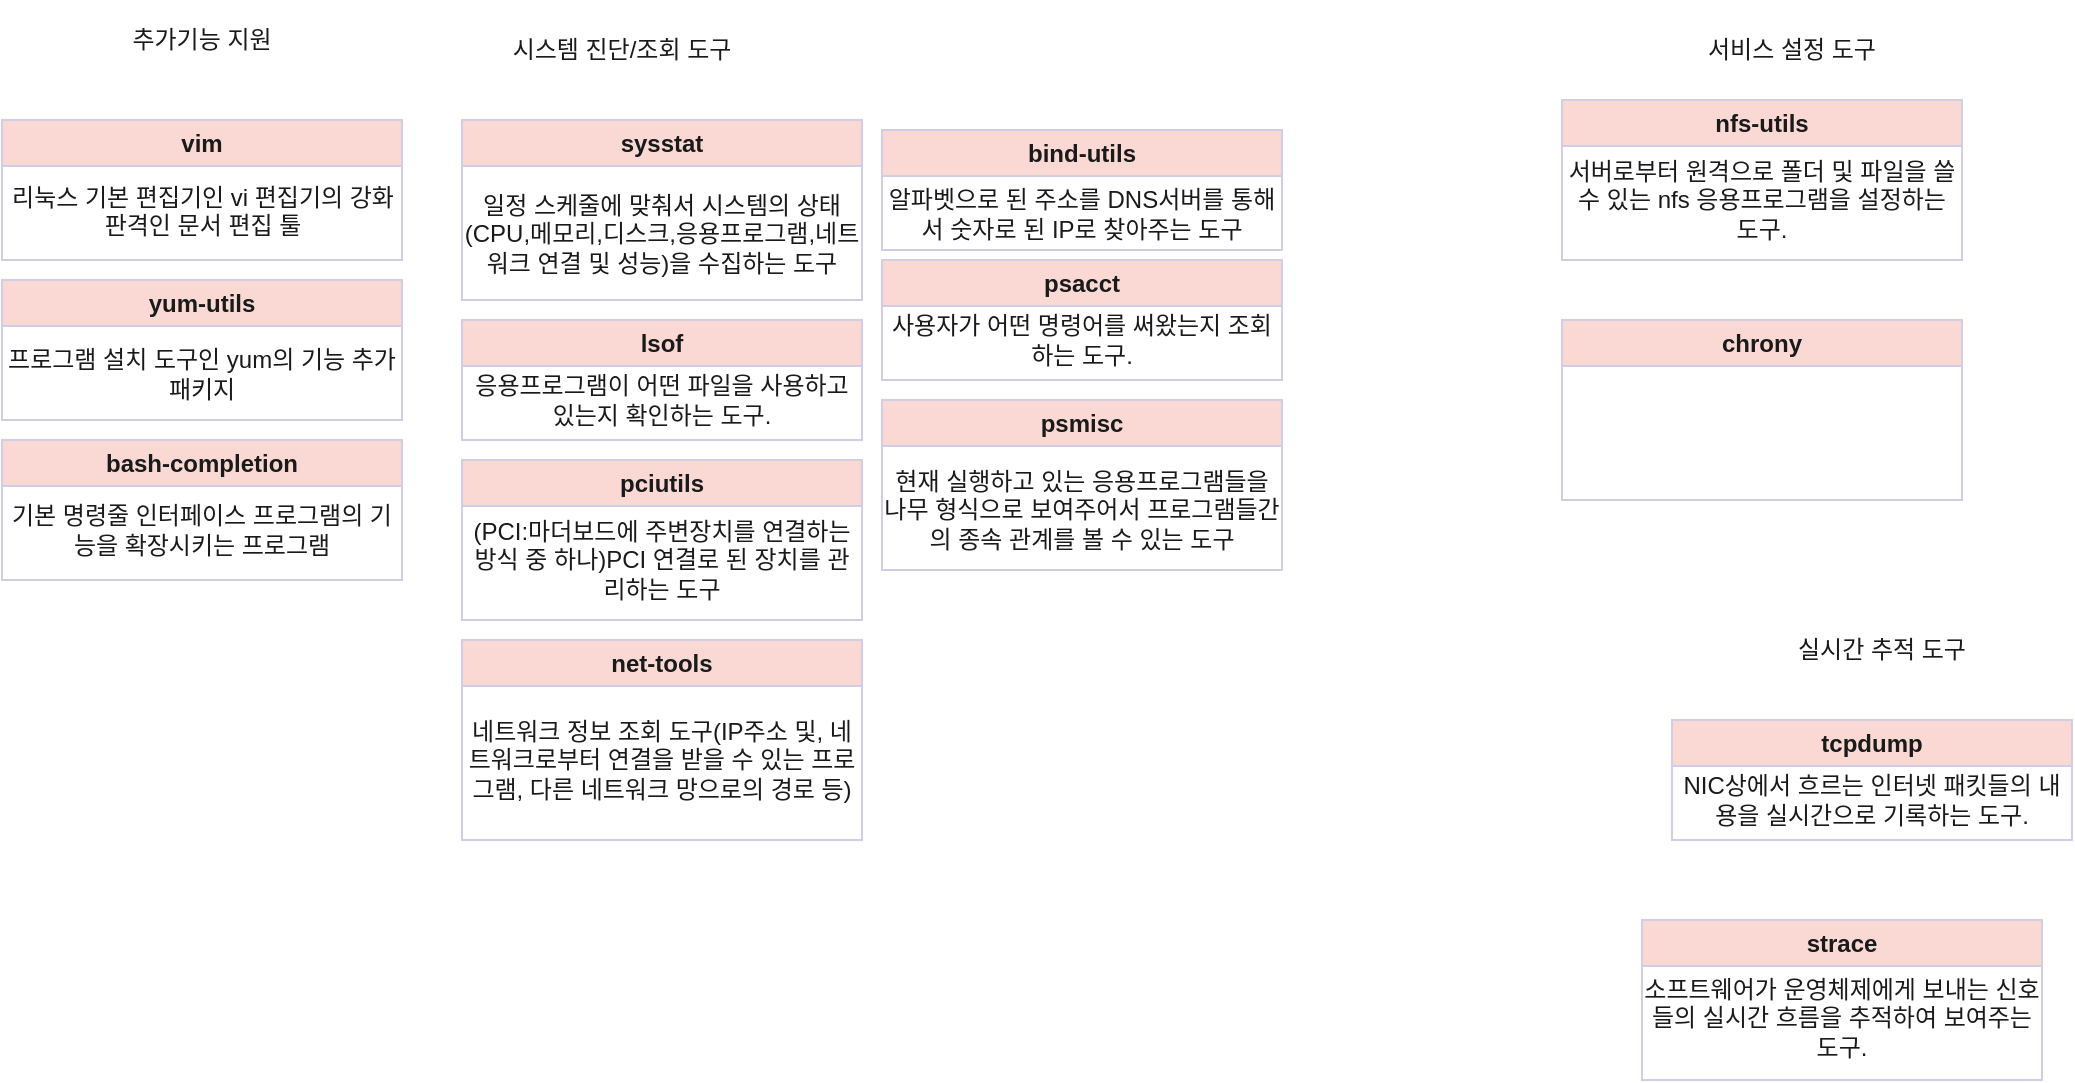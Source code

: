 <mxfile version="20.8.21" type="github">
  <diagram name="페이지-1" id="qAXT69G6eZdml_QpsJ1J">
    <mxGraphModel dx="1104" dy="545" grid="1" gridSize="10" guides="1" tooltips="1" connect="1" arrows="1" fold="1" page="1" pageScale="1" pageWidth="1169" pageHeight="827" math="0" shadow="0">
      <root>
        <mxCell id="0" />
        <mxCell id="1" parent="0" />
        <mxCell id="138x4V-RQ_fm05UkUeAB-1" value="vim" style="swimlane;whiteSpace=wrap;html=1;rounded=0;labelBackgroundColor=none;fillColor=#FAD9D5;strokeColor=#D0CEE2;fontColor=#1A1A1A;" vertex="1" parent="1">
          <mxGeometry x="10" y="70" width="200" height="70" as="geometry" />
        </mxCell>
        <mxCell id="138x4V-RQ_fm05UkUeAB-3" value="리눅스 기본 편집기인 vi 편집기의 강화판격인 문서 편집 툴" style="text;html=1;strokeColor=none;fillColor=none;align=center;verticalAlign=top;whiteSpace=wrap;rounded=0;labelBackgroundColor=none;fontColor=#1A1A1A;" vertex="1" parent="138x4V-RQ_fm05UkUeAB-1">
          <mxGeometry x="3" y="25" width="195" height="40" as="geometry" />
        </mxCell>
        <mxCell id="138x4V-RQ_fm05UkUeAB-4" value="bash-completion" style="swimlane;whiteSpace=wrap;html=1;rounded=0;labelBackgroundColor=none;fillColor=#FAD9D5;strokeColor=#D0CEE2;fontColor=#1A1A1A;" vertex="1" parent="1">
          <mxGeometry x="10" y="230" width="200" height="70" as="geometry" />
        </mxCell>
        <mxCell id="138x4V-RQ_fm05UkUeAB-6" value="기본 명령줄 인터페이스 프로그램의 기능을 확장시키는 프로그램" style="text;html=1;strokeColor=none;fillColor=none;align=center;verticalAlign=middle;whiteSpace=wrap;rounded=0;labelBackgroundColor=none;fontColor=#1A1A1A;" vertex="1" parent="138x4V-RQ_fm05UkUeAB-4">
          <mxGeometry y="30" width="200" height="30" as="geometry" />
        </mxCell>
        <mxCell id="138x4V-RQ_fm05UkUeAB-10" value="sysstat" style="swimlane;whiteSpace=wrap;html=1;labelBackgroundColor=none;fillColor=#FAD9D5;strokeColor=#D0CEE2;fontColor=#1A1A1A;" vertex="1" parent="1">
          <mxGeometry x="240" y="70" width="200" height="90" as="geometry" />
        </mxCell>
        <mxCell id="138x4V-RQ_fm05UkUeAB-28" value="일정 스케줄에 맞춰서 시스템의 상태(CPU,메모리,디스크,응용프로그램,네트워크 연결 및 성능)을 수집하는 도구" style="text;html=1;strokeColor=none;fillColor=none;align=center;verticalAlign=middle;whiteSpace=wrap;rounded=0;labelBackgroundColor=none;fontColor=#1A1A1A;" vertex="1" parent="138x4V-RQ_fm05UkUeAB-10">
          <mxGeometry y="27" width="200" height="60" as="geometry" />
        </mxCell>
        <mxCell id="138x4V-RQ_fm05UkUeAB-11" value="yum-utils" style="swimlane;whiteSpace=wrap;html=1;labelBackgroundColor=none;fillColor=#FAD9D5;strokeColor=#D0CEE2;fontColor=#1A1A1A;" vertex="1" parent="1">
          <mxGeometry x="10" y="150" width="200" height="70" as="geometry" />
        </mxCell>
        <mxCell id="138x4V-RQ_fm05UkUeAB-27" value="프로그램 설치 도구인 yum의 기능 추가 패키지" style="text;html=1;strokeColor=none;fillColor=none;align=center;verticalAlign=middle;whiteSpace=wrap;rounded=0;labelBackgroundColor=none;fontColor=#1A1A1A;" vertex="1" parent="138x4V-RQ_fm05UkUeAB-11">
          <mxGeometry y="23" width="200" height="47" as="geometry" />
        </mxCell>
        <mxCell id="138x4V-RQ_fm05UkUeAB-12" value="추가기능 지원" style="text;html=1;strokeColor=none;fillColor=none;align=center;verticalAlign=middle;whiteSpace=wrap;rounded=0;labelBackgroundColor=none;fontColor=#1A1A1A;" vertex="1" parent="1">
          <mxGeometry x="60" y="10" width="100" height="40" as="geometry" />
        </mxCell>
        <mxCell id="138x4V-RQ_fm05UkUeAB-13" value="net-tools" style="swimlane;whiteSpace=wrap;html=1;labelBackgroundColor=none;fillColor=#FAD9D5;strokeColor=#D0CEE2;fontColor=#1A1A1A;" vertex="1" parent="1">
          <mxGeometry x="240" y="330" width="200" height="100" as="geometry" />
        </mxCell>
        <mxCell id="138x4V-RQ_fm05UkUeAB-30" value="네트워크 정보 조회 도구(IP주소 및, 네트워크로부터 연결을 받을 수 있는 프로그램, 다른 네트워크 망으로의 경로 등)" style="text;html=1;strokeColor=none;fillColor=none;align=center;verticalAlign=middle;whiteSpace=wrap;rounded=0;labelBackgroundColor=none;fontColor=#1A1A1A;" vertex="1" parent="138x4V-RQ_fm05UkUeAB-13">
          <mxGeometry y="30" width="200" height="60" as="geometry" />
        </mxCell>
        <mxCell id="138x4V-RQ_fm05UkUeAB-15" value="lsof" style="swimlane;whiteSpace=wrap;html=1;labelBackgroundColor=none;fillColor=#FAD9D5;strokeColor=#D0CEE2;fontColor=#1A1A1A;" vertex="1" parent="1">
          <mxGeometry x="240" y="170" width="200" height="60" as="geometry" />
        </mxCell>
        <mxCell id="138x4V-RQ_fm05UkUeAB-31" value="응용프로그램이 어떤 파일을 사용하고 있는지 확인하는 도구." style="text;html=1;strokeColor=none;fillColor=none;align=center;verticalAlign=middle;whiteSpace=wrap;rounded=0;labelBackgroundColor=none;fontColor=#1A1A1A;" vertex="1" parent="138x4V-RQ_fm05UkUeAB-15">
          <mxGeometry y="25" width="200" height="30" as="geometry" />
        </mxCell>
        <mxCell id="138x4V-RQ_fm05UkUeAB-16" value="시스템 진단/조회 도구" style="text;html=1;strokeColor=none;fillColor=none;align=center;verticalAlign=middle;whiteSpace=wrap;rounded=0;labelBackgroundColor=none;fontColor=#1A1A1A;" vertex="1" parent="1">
          <mxGeometry x="250" y="20" width="140" height="30" as="geometry" />
        </mxCell>
        <mxCell id="138x4V-RQ_fm05UkUeAB-17" value="bind-utils" style="swimlane;whiteSpace=wrap;html=1;labelBackgroundColor=none;fillColor=#FAD9D5;strokeColor=#D0CEE2;fontColor=#1A1A1A;" vertex="1" parent="1">
          <mxGeometry x="450" y="75" width="200" height="60" as="geometry" />
        </mxCell>
        <mxCell id="138x4V-RQ_fm05UkUeAB-32" value="알파벳으로 된 주소를 DNS서버를 통해서 숫자로 된 IP로 찾아주는 도구" style="text;html=1;strokeColor=none;fillColor=none;align=center;verticalAlign=middle;whiteSpace=wrap;rounded=0;fontColor=#1A1A1A;" vertex="1" parent="138x4V-RQ_fm05UkUeAB-17">
          <mxGeometry y="27" width="200" height="30" as="geometry" />
        </mxCell>
        <mxCell id="138x4V-RQ_fm05UkUeAB-18" value="pciutils" style="swimlane;whiteSpace=wrap;html=1;labelBackgroundColor=none;fillColor=#FAD9D5;strokeColor=#D0CEE2;fontColor=#1A1A1A;" vertex="1" parent="1">
          <mxGeometry x="240" y="240" width="200" height="80" as="geometry" />
        </mxCell>
        <mxCell id="138x4V-RQ_fm05UkUeAB-33" value="(PCI:마더보드에 주변장치를 연결하는 방식 중 하나)PCI 연결로 된 장치를 관리하는 도구" style="text;html=1;strokeColor=none;fillColor=none;align=center;verticalAlign=middle;whiteSpace=wrap;rounded=0;fontColor=#1A1A1A;" vertex="1" parent="138x4V-RQ_fm05UkUeAB-18">
          <mxGeometry y="30" width="200" height="40" as="geometry" />
        </mxCell>
        <mxCell id="138x4V-RQ_fm05UkUeAB-19" value="서비스 설정 도구" style="text;html=1;strokeColor=none;fillColor=none;align=center;verticalAlign=middle;whiteSpace=wrap;rounded=0;labelBackgroundColor=none;fontColor=#1A1A1A;" vertex="1" parent="1">
          <mxGeometry x="850" y="20" width="110" height="30" as="geometry" />
        </mxCell>
        <mxCell id="138x4V-RQ_fm05UkUeAB-20" value="실시간 추적 도구" style="text;html=1;strokeColor=none;fillColor=none;align=center;verticalAlign=middle;whiteSpace=wrap;rounded=0;labelBackgroundColor=none;fontColor=#1A1A1A;" vertex="1" parent="1">
          <mxGeometry x="890" y="320" width="120" height="30" as="geometry" />
        </mxCell>
        <mxCell id="138x4V-RQ_fm05UkUeAB-21" value="tcpdump" style="swimlane;whiteSpace=wrap;html=1;labelBackgroundColor=none;fillColor=#FAD9D5;strokeColor=#D0CEE2;fontColor=#1A1A1A;" vertex="1" parent="1">
          <mxGeometry x="845" y="370" width="200" height="60" as="geometry" />
        </mxCell>
        <mxCell id="138x4V-RQ_fm05UkUeAB-41" value="NIC상에서 흐르는 인터넷 패킷들의 내용을 실시간으로 기록하는 도구." style="text;html=1;strokeColor=none;fillColor=none;align=center;verticalAlign=middle;whiteSpace=wrap;rounded=0;fontColor=#1A1A1A;" vertex="1" parent="138x4V-RQ_fm05UkUeAB-21">
          <mxGeometry y="25" width="200" height="30" as="geometry" />
        </mxCell>
        <mxCell id="138x4V-RQ_fm05UkUeAB-22" value="psmisc" style="swimlane;whiteSpace=wrap;html=1;labelBackgroundColor=none;fillColor=#FAD9D5;strokeColor=#D0CEE2;fontColor=#1A1A1A;" vertex="1" parent="1">
          <mxGeometry x="450" y="210" width="200" height="85" as="geometry" />
        </mxCell>
        <mxCell id="138x4V-RQ_fm05UkUeAB-42" value="현재 실행하고 있는 응용프로그램들을 나무 형식으로 보여주어서 프로그램들간의 종속 관계를 볼 수 있는 도구" style="text;html=1;strokeColor=none;fillColor=none;align=center;verticalAlign=middle;whiteSpace=wrap;rounded=0;fontColor=#1A1A1A;" vertex="1" parent="138x4V-RQ_fm05UkUeAB-22">
          <mxGeometry y="25" width="200" height="60" as="geometry" />
        </mxCell>
        <mxCell id="138x4V-RQ_fm05UkUeAB-23" value="nfs-utils" style="swimlane;whiteSpace=wrap;html=1;labelBackgroundColor=none;fillColor=#FAD9D5;strokeColor=#D0CEE2;fontColor=#1A1A1A;" vertex="1" parent="1">
          <mxGeometry x="790" y="60" width="200" height="80" as="geometry" />
        </mxCell>
        <mxCell id="138x4V-RQ_fm05UkUeAB-34" value="서버로부터 원격으로 폴더 및 파일을 쓸 수 있는 nfs 응용프로그램을 설정하는 도구." style="text;html=1;strokeColor=none;fillColor=none;align=center;verticalAlign=middle;whiteSpace=wrap;rounded=0;fontColor=#1A1A1A;" vertex="1" parent="138x4V-RQ_fm05UkUeAB-23">
          <mxGeometry y="25" width="200" height="50" as="geometry" />
        </mxCell>
        <mxCell id="138x4V-RQ_fm05UkUeAB-24" value="psacct" style="swimlane;whiteSpace=wrap;html=1;labelBackgroundColor=none;fillColor=#FAD9D5;strokeColor=#D0CEE2;fontColor=#1A1A1A;" vertex="1" parent="1">
          <mxGeometry x="450" y="140" width="200" height="60" as="geometry" />
        </mxCell>
        <mxCell id="138x4V-RQ_fm05UkUeAB-35" value="사용자가 어떤 명령어를 써왔는지 조회하는 도구." style="text;html=1;strokeColor=none;fillColor=none;align=center;verticalAlign=middle;whiteSpace=wrap;rounded=0;fontColor=#1A1A1A;" vertex="1" parent="138x4V-RQ_fm05UkUeAB-24">
          <mxGeometry y="25" width="200" height="30" as="geometry" />
        </mxCell>
        <mxCell id="138x4V-RQ_fm05UkUeAB-25" value="strace" style="swimlane;whiteSpace=wrap;html=1;labelBackgroundColor=none;fillColor=#FAD9D5;strokeColor=#D0CEE2;fontColor=#1A1A1A;" vertex="1" parent="1">
          <mxGeometry x="830" y="470" width="200" height="80" as="geometry" />
        </mxCell>
        <mxCell id="138x4V-RQ_fm05UkUeAB-40" value="소프트웨어가 운영체제에게 보내는 신호들의 실시간 흐름을 추적하여 보여주는 도구." style="text;html=1;strokeColor=none;fillColor=none;align=center;verticalAlign=middle;whiteSpace=wrap;rounded=0;fontColor=#1A1A1A;" vertex="1" parent="138x4V-RQ_fm05UkUeAB-25">
          <mxGeometry y="24" width="200" height="50" as="geometry" />
        </mxCell>
        <mxCell id="138x4V-RQ_fm05UkUeAB-26" value="chrony" style="swimlane;whiteSpace=wrap;html=1;labelBackgroundColor=none;fillColor=#FAD9D5;strokeColor=#D0CEE2;fontColor=#1A1A1A;" vertex="1" parent="1">
          <mxGeometry x="790" y="170" width="200" height="90" as="geometry" />
        </mxCell>
      </root>
    </mxGraphModel>
  </diagram>
</mxfile>
